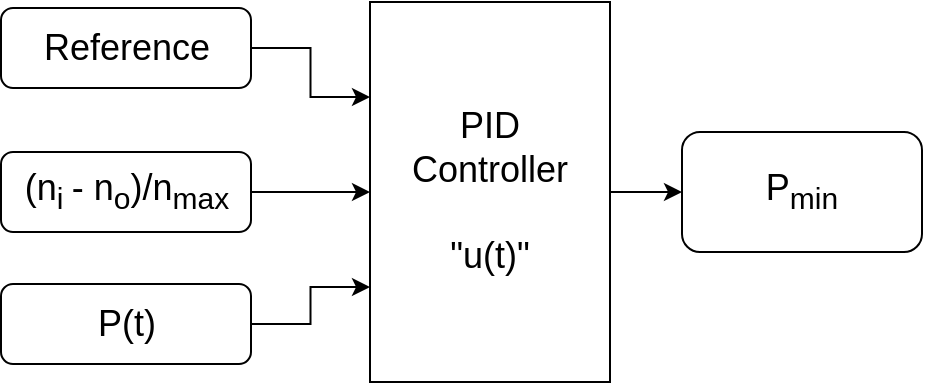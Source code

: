 <mxfile version="13.1.12" type="device"><diagram id="zQRMrGm6P1VDvuxV4vta" name="Page-1"><mxGraphModel dx="992" dy="489" grid="0" gridSize="10" guides="1" tooltips="1" connect="1" arrows="1" fold="1" page="1" pageScale="1" pageWidth="1169" pageHeight="827" math="0" shadow="0"><root><mxCell id="0"/><mxCell id="1" parent="0"/><mxCell id="CqZxuOPHdsaFDnriB7EQ-10" style="edgeStyle=orthogonalEdgeStyle;rounded=0;orthogonalLoop=1;jettySize=auto;html=1;exitX=1;exitY=0.5;exitDx=0;exitDy=0;entryX=0;entryY=0.25;entryDx=0;entryDy=0;" edge="1" parent="1" source="RMb1VLCmi_I_VUzsyrpr-1" target="RMb1VLCmi_I_VUzsyrpr-3"><mxGeometry relative="1" as="geometry"/></mxCell><mxCell id="RMb1VLCmi_I_VUzsyrpr-1" value="&lt;font style=&quot;font-size: 18px&quot;&gt;Reference&lt;/font&gt;" style="rounded=1;whiteSpace=wrap;html=1;" parent="1" vertex="1"><mxGeometry x="169.5" y="157" width="125" height="40" as="geometry"/></mxCell><mxCell id="CqZxuOPHdsaFDnriB7EQ-7" value="" style="edgeStyle=orthogonalEdgeStyle;rounded=0;orthogonalLoop=1;jettySize=auto;html=1;" edge="1" parent="1" source="RMb1VLCmi_I_VUzsyrpr-2" target="RMb1VLCmi_I_VUzsyrpr-3"><mxGeometry relative="1" as="geometry"/></mxCell><mxCell id="RMb1VLCmi_I_VUzsyrpr-2" value="&lt;font style=&quot;font-size: 18px&quot;&gt;(n&lt;sub&gt;i&amp;nbsp;&lt;/sub&gt;- n&lt;sub&gt;o&lt;/sub&gt;)/n&lt;sub&gt;max&lt;/sub&gt;&lt;/font&gt;" style="rounded=1;whiteSpace=wrap;html=1;" parent="1" vertex="1"><mxGeometry x="169.5" y="229" width="125" height="40" as="geometry"/></mxCell><mxCell id="RMb1VLCmi_I_VUzsyrpr-7" style="edgeStyle=orthogonalEdgeStyle;rounded=0;orthogonalLoop=1;jettySize=auto;html=1;exitX=1;exitY=0.5;exitDx=0;exitDy=0;entryX=0;entryY=0.5;entryDx=0;entryDy=0;" parent="1" source="RMb1VLCmi_I_VUzsyrpr-3" target="RMb1VLCmi_I_VUzsyrpr-4" edge="1"><mxGeometry relative="1" as="geometry"/></mxCell><mxCell id="RMb1VLCmi_I_VUzsyrpr-3" value="&lt;font style=&quot;font-size: 18px&quot;&gt;PID&lt;br&gt;Controller&lt;br&gt;&lt;br&gt;&quot;u(t)&quot;&lt;br&gt;&lt;/font&gt;" style="rounded=0;whiteSpace=wrap;html=1;" parent="1" vertex="1"><mxGeometry x="354" y="154" width="120" height="190" as="geometry"/></mxCell><mxCell id="RMb1VLCmi_I_VUzsyrpr-4" value="&lt;font style=&quot;font-size: 18px&quot;&gt;P&lt;sub&gt;min&lt;/sub&gt;&lt;/font&gt;" style="rounded=1;whiteSpace=wrap;html=1;" parent="1" vertex="1"><mxGeometry x="510" y="219" width="120" height="60" as="geometry"/></mxCell><mxCell id="CqZxuOPHdsaFDnriB7EQ-9" style="edgeStyle=orthogonalEdgeStyle;rounded=0;orthogonalLoop=1;jettySize=auto;html=1;exitX=1;exitY=0.5;exitDx=0;exitDy=0;entryX=0;entryY=0.75;entryDx=0;entryDy=0;" edge="1" parent="1" source="CqZxuOPHdsaFDnriB7EQ-3" target="RMb1VLCmi_I_VUzsyrpr-3"><mxGeometry relative="1" as="geometry"/></mxCell><mxCell id="CqZxuOPHdsaFDnriB7EQ-3" value="&lt;font style=&quot;font-size: 18px&quot;&gt;P(t)&lt;/font&gt;" style="rounded=1;whiteSpace=wrap;html=1;" vertex="1" parent="1"><mxGeometry x="169.5" y="295" width="125" height="40" as="geometry"/></mxCell></root></mxGraphModel></diagram></mxfile>